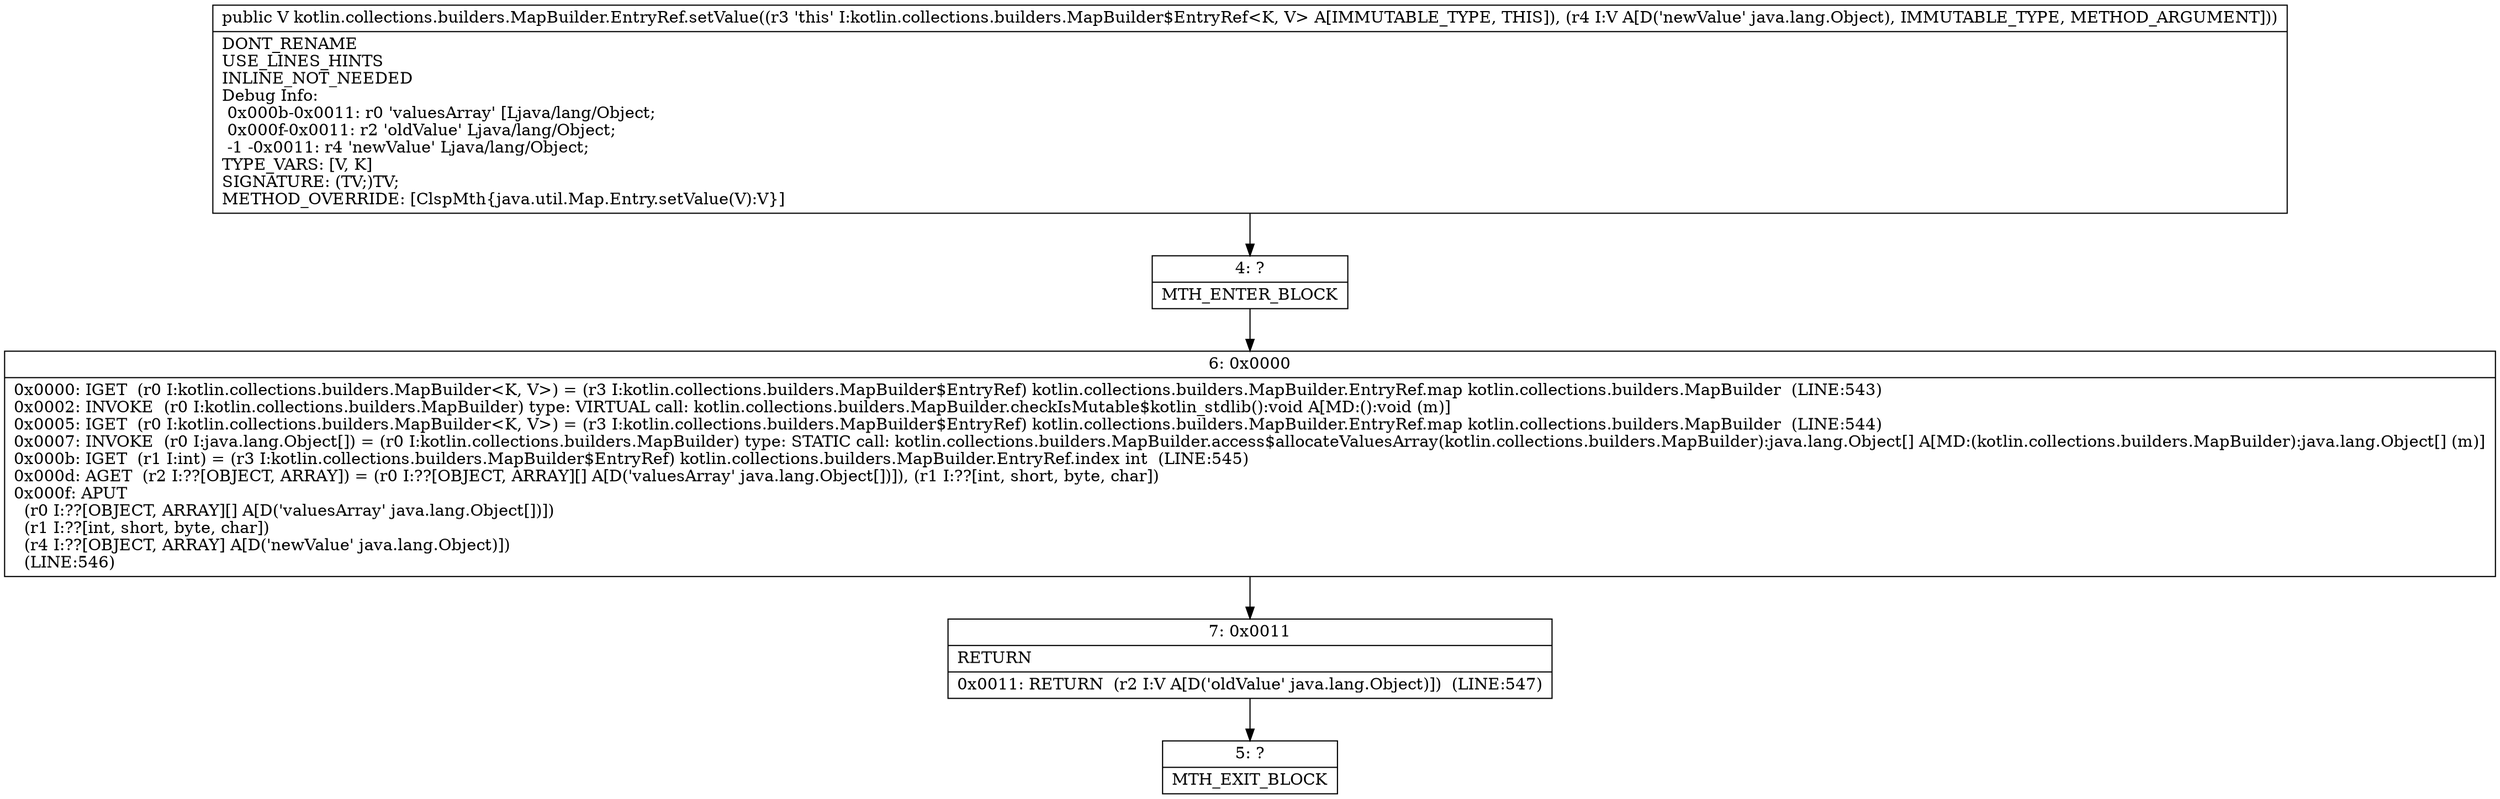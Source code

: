digraph "CFG forkotlin.collections.builders.MapBuilder.EntryRef.setValue(Ljava\/lang\/Object;)Ljava\/lang\/Object;" {
Node_4 [shape=record,label="{4\:\ ?|MTH_ENTER_BLOCK\l}"];
Node_6 [shape=record,label="{6\:\ 0x0000|0x0000: IGET  (r0 I:kotlin.collections.builders.MapBuilder\<K, V\>) = (r3 I:kotlin.collections.builders.MapBuilder$EntryRef) kotlin.collections.builders.MapBuilder.EntryRef.map kotlin.collections.builders.MapBuilder  (LINE:543)\l0x0002: INVOKE  (r0 I:kotlin.collections.builders.MapBuilder) type: VIRTUAL call: kotlin.collections.builders.MapBuilder.checkIsMutable$kotlin_stdlib():void A[MD:():void (m)]\l0x0005: IGET  (r0 I:kotlin.collections.builders.MapBuilder\<K, V\>) = (r3 I:kotlin.collections.builders.MapBuilder$EntryRef) kotlin.collections.builders.MapBuilder.EntryRef.map kotlin.collections.builders.MapBuilder  (LINE:544)\l0x0007: INVOKE  (r0 I:java.lang.Object[]) = (r0 I:kotlin.collections.builders.MapBuilder) type: STATIC call: kotlin.collections.builders.MapBuilder.access$allocateValuesArray(kotlin.collections.builders.MapBuilder):java.lang.Object[] A[MD:(kotlin.collections.builders.MapBuilder):java.lang.Object[] (m)]\l0x000b: IGET  (r1 I:int) = (r3 I:kotlin.collections.builders.MapBuilder$EntryRef) kotlin.collections.builders.MapBuilder.EntryRef.index int  (LINE:545)\l0x000d: AGET  (r2 I:??[OBJECT, ARRAY]) = (r0 I:??[OBJECT, ARRAY][] A[D('valuesArray' java.lang.Object[])]), (r1 I:??[int, short, byte, char]) \l0x000f: APUT  \l  (r0 I:??[OBJECT, ARRAY][] A[D('valuesArray' java.lang.Object[])])\l  (r1 I:??[int, short, byte, char])\l  (r4 I:??[OBJECT, ARRAY] A[D('newValue' java.lang.Object)])\l  (LINE:546)\l}"];
Node_7 [shape=record,label="{7\:\ 0x0011|RETURN\l|0x0011: RETURN  (r2 I:V A[D('oldValue' java.lang.Object)])  (LINE:547)\l}"];
Node_5 [shape=record,label="{5\:\ ?|MTH_EXIT_BLOCK\l}"];
MethodNode[shape=record,label="{public V kotlin.collections.builders.MapBuilder.EntryRef.setValue((r3 'this' I:kotlin.collections.builders.MapBuilder$EntryRef\<K, V\> A[IMMUTABLE_TYPE, THIS]), (r4 I:V A[D('newValue' java.lang.Object), IMMUTABLE_TYPE, METHOD_ARGUMENT]))  | DONT_RENAME\lUSE_LINES_HINTS\lINLINE_NOT_NEEDED\lDebug Info:\l  0x000b\-0x0011: r0 'valuesArray' [Ljava\/lang\/Object;\l  0x000f\-0x0011: r2 'oldValue' Ljava\/lang\/Object;\l  \-1 \-0x0011: r4 'newValue' Ljava\/lang\/Object;\lTYPE_VARS: [V, K]\lSIGNATURE: (TV;)TV;\lMETHOD_OVERRIDE: [ClspMth\{java.util.Map.Entry.setValue(V):V\}]\l}"];
MethodNode -> Node_4;Node_4 -> Node_6;
Node_6 -> Node_7;
Node_7 -> Node_5;
}

